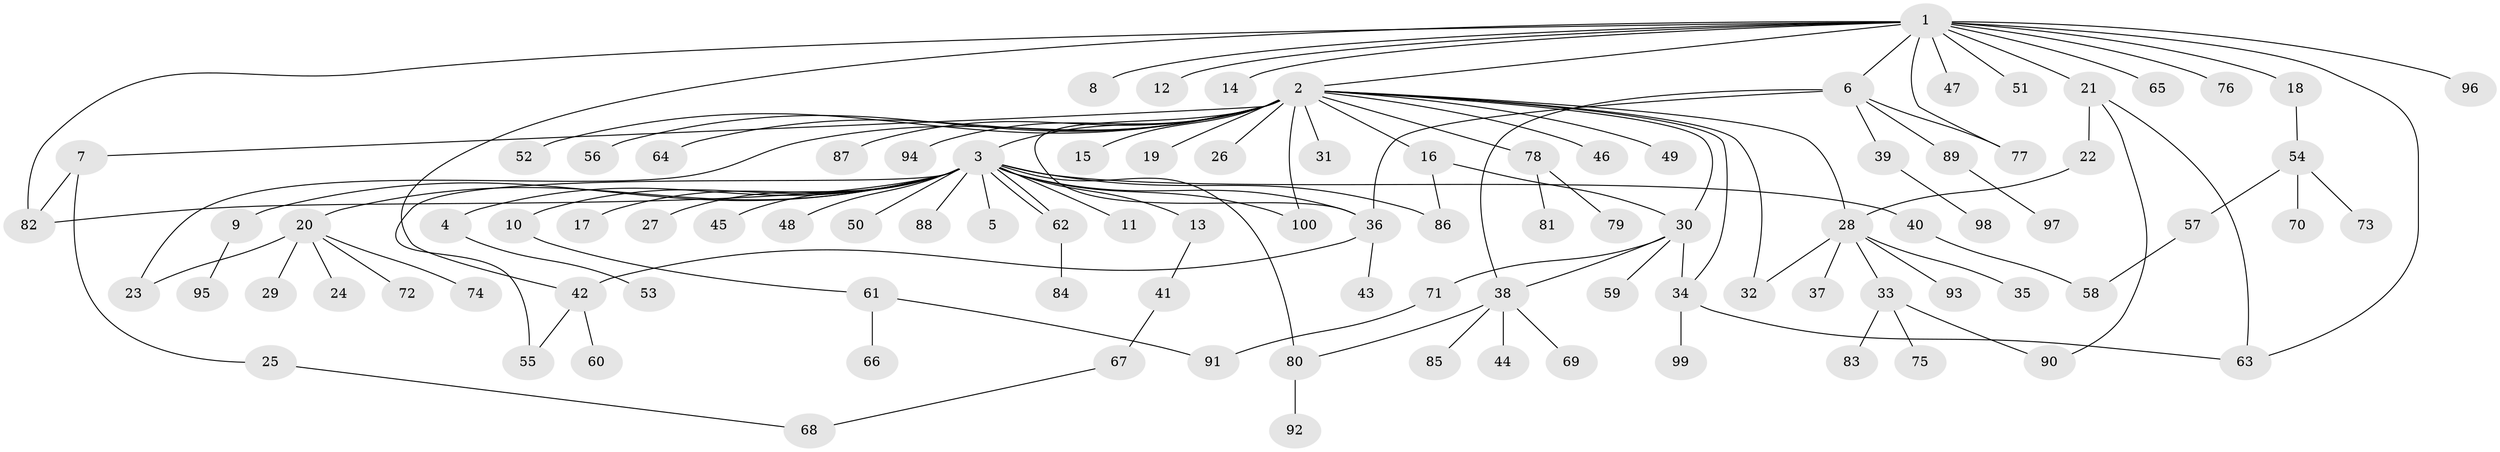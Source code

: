 // Generated by graph-tools (version 1.1) at 2025/11/02/21/25 10:11:09]
// undirected, 100 vertices, 122 edges
graph export_dot {
graph [start="1"]
  node [color=gray90,style=filled];
  1;
  2;
  3;
  4;
  5;
  6;
  7;
  8;
  9;
  10;
  11;
  12;
  13;
  14;
  15;
  16;
  17;
  18;
  19;
  20;
  21;
  22;
  23;
  24;
  25;
  26;
  27;
  28;
  29;
  30;
  31;
  32;
  33;
  34;
  35;
  36;
  37;
  38;
  39;
  40;
  41;
  42;
  43;
  44;
  45;
  46;
  47;
  48;
  49;
  50;
  51;
  52;
  53;
  54;
  55;
  56;
  57;
  58;
  59;
  60;
  61;
  62;
  63;
  64;
  65;
  66;
  67;
  68;
  69;
  70;
  71;
  72;
  73;
  74;
  75;
  76;
  77;
  78;
  79;
  80;
  81;
  82;
  83;
  84;
  85;
  86;
  87;
  88;
  89;
  90;
  91;
  92;
  93;
  94;
  95;
  96;
  97;
  98;
  99;
  100;
  1 -- 2;
  1 -- 6;
  1 -- 8;
  1 -- 12;
  1 -- 14;
  1 -- 18;
  1 -- 21;
  1 -- 42;
  1 -- 47;
  1 -- 51;
  1 -- 63;
  1 -- 65;
  1 -- 76;
  1 -- 77;
  1 -- 82;
  1 -- 96;
  2 -- 3;
  2 -- 7;
  2 -- 15;
  2 -- 16;
  2 -- 19;
  2 -- 23;
  2 -- 26;
  2 -- 28;
  2 -- 30;
  2 -- 31;
  2 -- 32;
  2 -- 34;
  2 -- 36;
  2 -- 46;
  2 -- 49;
  2 -- 52;
  2 -- 56;
  2 -- 64;
  2 -- 78;
  2 -- 87;
  2 -- 94;
  2 -- 100;
  3 -- 4;
  3 -- 5;
  3 -- 9;
  3 -- 10;
  3 -- 11;
  3 -- 13;
  3 -- 17;
  3 -- 20;
  3 -- 27;
  3 -- 36;
  3 -- 40;
  3 -- 45;
  3 -- 48;
  3 -- 50;
  3 -- 55;
  3 -- 62;
  3 -- 62;
  3 -- 80;
  3 -- 82;
  3 -- 86;
  3 -- 88;
  3 -- 100;
  4 -- 53;
  6 -- 36;
  6 -- 38;
  6 -- 39;
  6 -- 77;
  6 -- 89;
  7 -- 25;
  7 -- 82;
  9 -- 95;
  10 -- 61;
  13 -- 41;
  16 -- 30;
  16 -- 86;
  18 -- 54;
  20 -- 23;
  20 -- 24;
  20 -- 29;
  20 -- 72;
  20 -- 74;
  21 -- 22;
  21 -- 63;
  21 -- 90;
  22 -- 28;
  25 -- 68;
  28 -- 32;
  28 -- 33;
  28 -- 35;
  28 -- 37;
  28 -- 93;
  30 -- 34;
  30 -- 38;
  30 -- 59;
  30 -- 71;
  33 -- 75;
  33 -- 83;
  33 -- 90;
  34 -- 63;
  34 -- 99;
  36 -- 42;
  36 -- 43;
  38 -- 44;
  38 -- 69;
  38 -- 80;
  38 -- 85;
  39 -- 98;
  40 -- 58;
  41 -- 67;
  42 -- 55;
  42 -- 60;
  54 -- 57;
  54 -- 70;
  54 -- 73;
  57 -- 58;
  61 -- 66;
  61 -- 91;
  62 -- 84;
  67 -- 68;
  71 -- 91;
  78 -- 79;
  78 -- 81;
  80 -- 92;
  89 -- 97;
}
